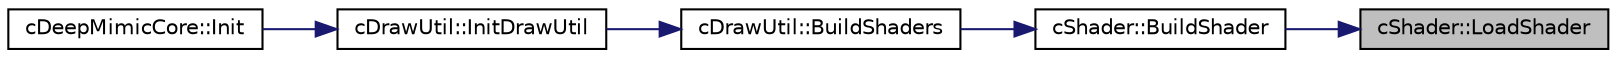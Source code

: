 digraph "cShader::LoadShader"
{
 // LATEX_PDF_SIZE
  edge [fontname="Helvetica",fontsize="10",labelfontname="Helvetica",labelfontsize="10"];
  node [fontname="Helvetica",fontsize="10",shape=record];
  rankdir="RL";
  Node1 [label="cShader::LoadShader",height=0.2,width=0.4,color="black", fillcolor="grey75", style="filled", fontcolor="black",tooltip=" "];
  Node1 -> Node2 [dir="back",color="midnightblue",fontsize="10",style="solid",fontname="Helvetica"];
  Node2 [label="cShader::BuildShader",height=0.2,width=0.4,color="black", fillcolor="white", style="filled",URL="$classc_shader.html#af73ee0e7e8277abd45f5e3646b0c21c1",tooltip=" "];
  Node2 -> Node3 [dir="back",color="midnightblue",fontsize="10",style="solid",fontname="Helvetica"];
  Node3 [label="cDrawUtil::BuildShaders",height=0.2,width=0.4,color="black", fillcolor="white", style="filled",URL="$classc_draw_util.html#a68bba6011af5c49a0c63666b09e55b14",tooltip=" "];
  Node3 -> Node4 [dir="back",color="midnightblue",fontsize="10",style="solid",fontname="Helvetica"];
  Node4 [label="cDrawUtil::InitDrawUtil",height=0.2,width=0.4,color="black", fillcolor="white", style="filled",URL="$classc_draw_util.html#af58e0dcfcabffa2f8f7e2cea73fb2a8b",tooltip=" "];
  Node4 -> Node5 [dir="back",color="midnightblue",fontsize="10",style="solid",fontname="Helvetica"];
  Node5 [label="cDeepMimicCore::Init",height=0.2,width=0.4,color="black", fillcolor="white", style="filled",URL="$classc_deep_mimic_core.html#ad02461ed379d0616f68e59334bacc797",tooltip=" "];
}
